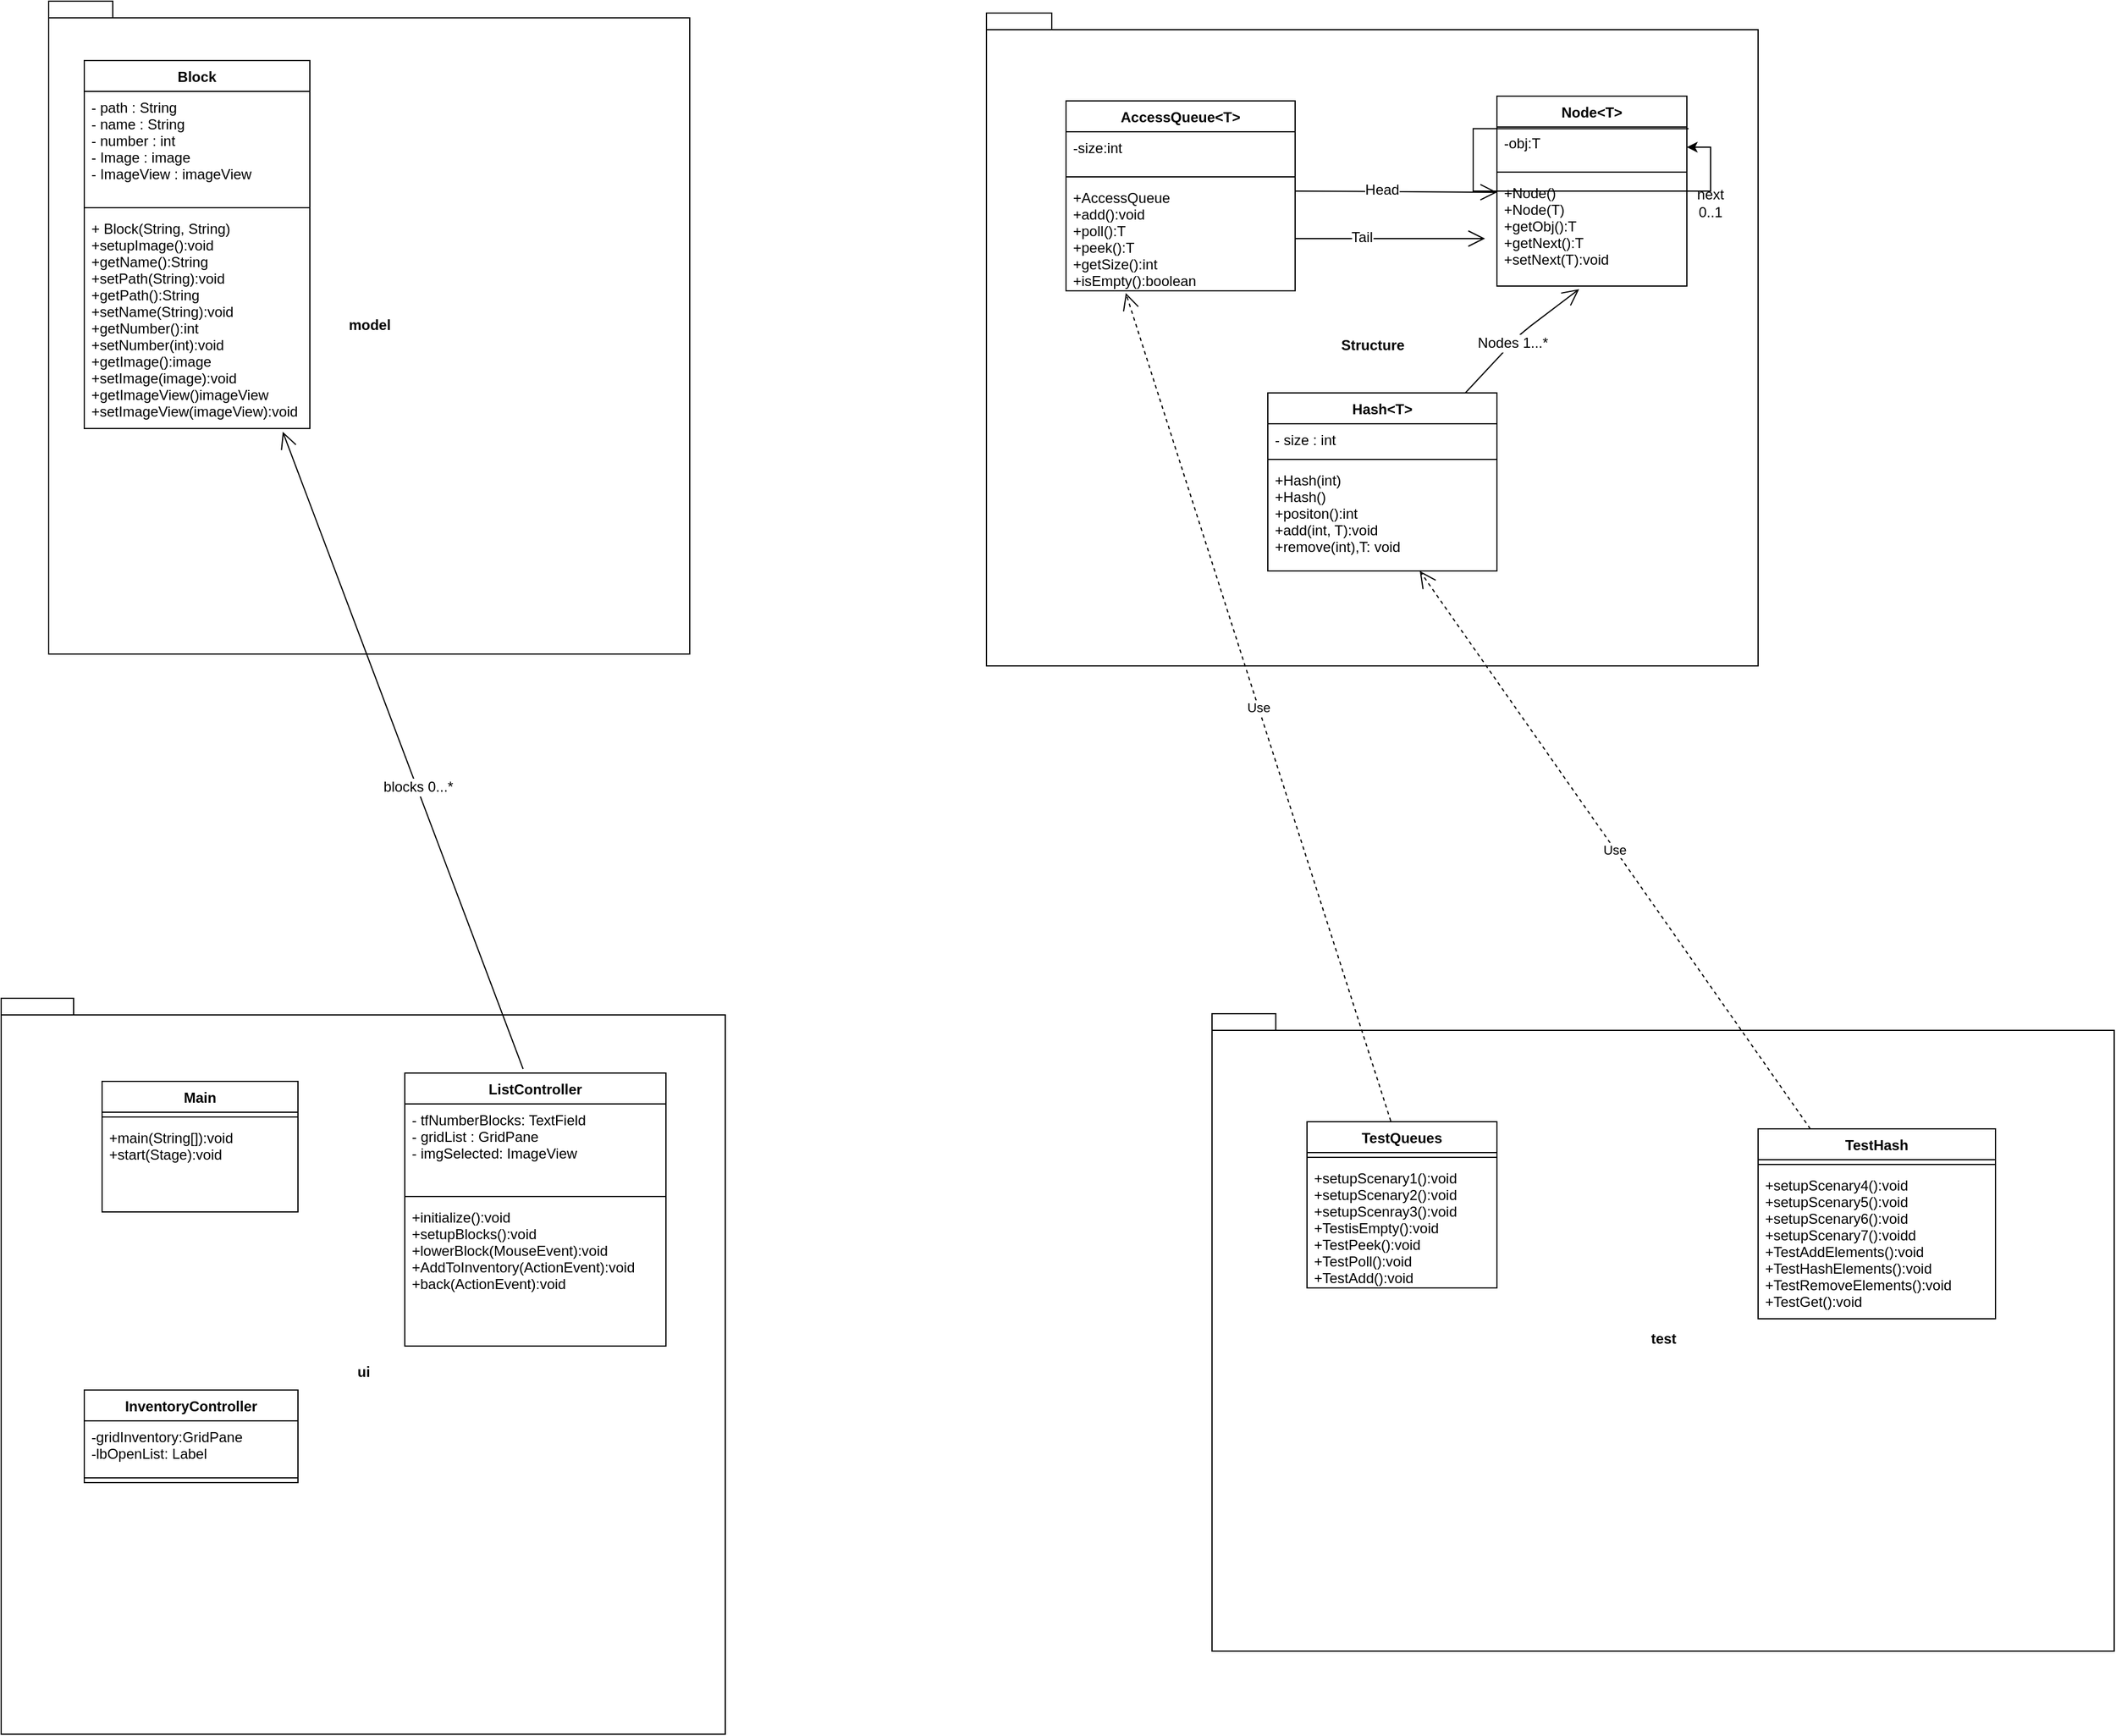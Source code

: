<mxfile pages="1" version="11.2.8" type="device"><diagram id="_ISd9IF6EbBZjdfWf5TJ" name="Page-1"><mxGraphModel dx="2048" dy="682" grid="1" gridSize="10" guides="1" tooltips="1" connect="1" arrows="1" fold="1" page="1" pageScale="1" pageWidth="827" pageHeight="1169" math="0" shadow="0"><root><mxCell id="0"/><mxCell id="1" parent="0"/><mxCell id="U6reCiJ3Q-BctiUZ2z8b-1" value="model&lt;br&gt;&lt;br&gt;" style="shape=folder;fontStyle=1;spacingTop=10;tabWidth=40;tabHeight=14;tabPosition=left;html=1;" parent="1" vertex="1"><mxGeometry x="-110" y="70" width="540" height="550" as="geometry"/></mxCell><mxCell id="U6reCiJ3Q-BctiUZ2z8b-2" value="Block&#10;" style="swimlane;fontStyle=1;align=center;verticalAlign=top;childLayout=stackLayout;horizontal=1;startSize=26;horizontalStack=0;resizeParent=1;resizeParentMax=0;resizeLast=0;collapsible=1;marginBottom=0;" parent="1" vertex="1"><mxGeometry x="-80" y="120" width="190" height="310" as="geometry"/></mxCell><mxCell id="U6reCiJ3Q-BctiUZ2z8b-3" value="- path : String&#10;- name : String&#10;- number : int&#10;- Image : image&#10;- ImageView : imageView&#10;" style="text;strokeColor=none;fillColor=none;align=left;verticalAlign=top;spacingLeft=4;spacingRight=4;overflow=hidden;rotatable=0;points=[[0,0.5],[1,0.5]];portConstraint=eastwest;" parent="U6reCiJ3Q-BctiUZ2z8b-2" vertex="1"><mxGeometry y="26" width="190" height="94" as="geometry"/></mxCell><mxCell id="U6reCiJ3Q-BctiUZ2z8b-4" value="" style="line;strokeWidth=1;fillColor=none;align=left;verticalAlign=middle;spacingTop=-1;spacingLeft=3;spacingRight=3;rotatable=0;labelPosition=right;points=[];portConstraint=eastwest;" parent="U6reCiJ3Q-BctiUZ2z8b-2" vertex="1"><mxGeometry y="120" width="190" height="8" as="geometry"/></mxCell><mxCell id="U6reCiJ3Q-BctiUZ2z8b-5" value="+ Block(String, String)&#10;+setupImage():void&#10;+getName():String&#10;+setPath(String):void&#10;+getPath():String&#10;+setName(String):void&#10;+getNumber():int&#10;+setNumber(int):void&#10;+getImage():image&#10;+setImage(image):void&#10;+getImageView()imageView&#10;+setImageView(imageView):void" style="text;strokeColor=none;fillColor=none;align=left;verticalAlign=top;spacingLeft=4;spacingRight=4;overflow=hidden;rotatable=0;points=[[0,0.5],[1,0.5]];portConstraint=eastwest;" parent="U6reCiJ3Q-BctiUZ2z8b-2" vertex="1"><mxGeometry y="128" width="190" height="182" as="geometry"/></mxCell><mxCell id="U6reCiJ3Q-BctiUZ2z8b-6" value="ui" style="shape=folder;fontStyle=1;spacingTop=10;tabWidth=40;tabHeight=14;tabPosition=left;html=1;" parent="1" vertex="1"><mxGeometry x="-150" y="910" width="610" height="620" as="geometry"/></mxCell><mxCell id="U6reCiJ3Q-BctiUZ2z8b-7" value="Main" style="swimlane;fontStyle=1;align=center;verticalAlign=top;childLayout=stackLayout;horizontal=1;startSize=26;horizontalStack=0;resizeParent=1;resizeParentMax=0;resizeLast=0;collapsible=1;marginBottom=0;" parent="1" vertex="1"><mxGeometry x="-65" y="980" width="165" height="110" as="geometry"/></mxCell><mxCell id="U6reCiJ3Q-BctiUZ2z8b-9" value="" style="line;strokeWidth=1;fillColor=none;align=left;verticalAlign=middle;spacingTop=-1;spacingLeft=3;spacingRight=3;rotatable=0;labelPosition=right;points=[];portConstraint=eastwest;" parent="U6reCiJ3Q-BctiUZ2z8b-7" vertex="1"><mxGeometry y="26" width="165" height="8" as="geometry"/></mxCell><mxCell id="U6reCiJ3Q-BctiUZ2z8b-10" value="+main(String[]):void&#10;+start(Stage):void&#10;" style="text;strokeColor=none;fillColor=none;align=left;verticalAlign=top;spacingLeft=4;spacingRight=4;overflow=hidden;rotatable=0;points=[[0,0.5],[1,0.5]];portConstraint=eastwest;fontStyle=0" parent="U6reCiJ3Q-BctiUZ2z8b-7" vertex="1"><mxGeometry y="34" width="165" height="76" as="geometry"/></mxCell><mxCell id="U6reCiJ3Q-BctiUZ2z8b-11" value="ListController" style="swimlane;fontStyle=1;align=center;verticalAlign=top;childLayout=stackLayout;horizontal=1;startSize=26;horizontalStack=0;resizeParent=1;resizeParentMax=0;resizeLast=0;collapsible=1;marginBottom=0;" parent="1" vertex="1"><mxGeometry x="190" y="973" width="220" height="230" as="geometry"/></mxCell><mxCell id="U6reCiJ3Q-BctiUZ2z8b-12" value="- tfNumberBlocks: TextField&#10;- gridList : GridPane&#10;- imgSelected: ImageView" style="text;strokeColor=none;fillColor=none;align=left;verticalAlign=top;spacingLeft=4;spacingRight=4;overflow=hidden;rotatable=0;points=[[0,0.5],[1,0.5]];portConstraint=eastwest;" parent="U6reCiJ3Q-BctiUZ2z8b-11" vertex="1"><mxGeometry y="26" width="220" height="74" as="geometry"/></mxCell><mxCell id="U6reCiJ3Q-BctiUZ2z8b-13" value="" style="line;strokeWidth=1;fillColor=none;align=left;verticalAlign=middle;spacingTop=-1;spacingLeft=3;spacingRight=3;rotatable=0;labelPosition=right;points=[];portConstraint=eastwest;" parent="U6reCiJ3Q-BctiUZ2z8b-11" vertex="1"><mxGeometry y="100" width="220" height="8" as="geometry"/></mxCell><mxCell id="U6reCiJ3Q-BctiUZ2z8b-14" value="+initialize():void&#10;+setupBlocks():void&#10;+lowerBlock(MouseEvent):void&#10;+AddToInventory(ActionEvent):void&#10;+back(ActionEvent):void" style="text;strokeColor=none;fillColor=none;align=left;verticalAlign=top;spacingLeft=4;spacingRight=4;overflow=hidden;rotatable=0;points=[[0,0.5],[1,0.5]];portConstraint=eastwest;" parent="U6reCiJ3Q-BctiUZ2z8b-11" vertex="1"><mxGeometry y="108" width="220" height="122" as="geometry"/></mxCell><mxCell id="U6reCiJ3Q-BctiUZ2z8b-18" value="" style="endArrow=open;endFill=1;endSize=12;html=1;exitX=0.453;exitY=-0.015;exitDx=0;exitDy=0;exitPerimeter=0;entryX=0.88;entryY=1.015;entryDx=0;entryDy=0;entryPerimeter=0;" parent="1" source="U6reCiJ3Q-BctiUZ2z8b-11" target="U6reCiJ3Q-BctiUZ2z8b-5" edge="1"><mxGeometry width="160" relative="1" as="geometry"><mxPoint x="300" y="800" as="sourcePoint"/><mxPoint x="310" y="420" as="targetPoint"/></mxGeometry></mxCell><mxCell id="U6reCiJ3Q-BctiUZ2z8b-19" value="blocks 0...*" style="text;html=1;resizable=0;points=[];align=center;verticalAlign=middle;labelBackgroundColor=#ffffff;" parent="U6reCiJ3Q-BctiUZ2z8b-18" vertex="1" connectable="0"><mxGeometry x="-0.116" y="-1" relative="1" as="geometry"><mxPoint as="offset"/></mxGeometry></mxCell><mxCell id="U6reCiJ3Q-BctiUZ2z8b-20" value="InventoryController" style="swimlane;fontStyle=1;align=center;verticalAlign=top;childLayout=stackLayout;horizontal=1;startSize=26;horizontalStack=0;resizeParent=1;resizeParentMax=0;resizeLast=0;collapsible=1;marginBottom=0;" parent="1" vertex="1"><mxGeometry x="-80" y="1240" width="180" height="78" as="geometry"/></mxCell><mxCell id="U6reCiJ3Q-BctiUZ2z8b-21" value="-gridInventory:GridPane&#10;-lbOpenList: Label" style="text;strokeColor=none;fillColor=none;align=left;verticalAlign=top;spacingLeft=4;spacingRight=4;overflow=hidden;rotatable=0;points=[[0,0.5],[1,0.5]];portConstraint=eastwest;" parent="U6reCiJ3Q-BctiUZ2z8b-20" vertex="1"><mxGeometry y="26" width="180" height="44" as="geometry"/></mxCell><mxCell id="U6reCiJ3Q-BctiUZ2z8b-22" value="" style="line;strokeWidth=1;fillColor=none;align=left;verticalAlign=middle;spacingTop=-1;spacingLeft=3;spacingRight=3;rotatable=0;labelPosition=right;points=[];portConstraint=eastwest;" parent="U6reCiJ3Q-BctiUZ2z8b-20" vertex="1"><mxGeometry y="70" width="180" height="8" as="geometry"/></mxCell><mxCell id="U6reCiJ3Q-BctiUZ2z8b-24" value="Structure" style="shape=folder;fontStyle=1;spacingTop=10;tabWidth=40;tabHeight=14;tabPosition=left;html=1;" parent="1" vertex="1"><mxGeometry x="680" y="80" width="650" height="550" as="geometry"/></mxCell><mxCell id="U6reCiJ3Q-BctiUZ2z8b-25" value="AccessQueue&lt;T&gt;" style="swimlane;fontStyle=1;align=center;verticalAlign=top;childLayout=stackLayout;horizontal=1;startSize=26;horizontalStack=0;resizeParent=1;resizeParentMax=0;resizeLast=0;collapsible=1;marginBottom=0;" parent="1" vertex="1"><mxGeometry x="747" y="154" width="193" height="160" as="geometry"/></mxCell><mxCell id="U6reCiJ3Q-BctiUZ2z8b-26" value="-size:int" style="text;strokeColor=none;fillColor=none;align=left;verticalAlign=top;spacingLeft=4;spacingRight=4;overflow=hidden;rotatable=0;points=[[0,0.5],[1,0.5]];portConstraint=eastwest;" parent="U6reCiJ3Q-BctiUZ2z8b-25" vertex="1"><mxGeometry y="26" width="193" height="34" as="geometry"/></mxCell><mxCell id="U6reCiJ3Q-BctiUZ2z8b-27" value="" style="line;strokeWidth=1;fillColor=none;align=left;verticalAlign=middle;spacingTop=-1;spacingLeft=3;spacingRight=3;rotatable=0;labelPosition=right;points=[];portConstraint=eastwest;" parent="U6reCiJ3Q-BctiUZ2z8b-25" vertex="1"><mxGeometry y="60" width="193" height="8" as="geometry"/></mxCell><mxCell id="U6reCiJ3Q-BctiUZ2z8b-28" value="+AccessQueue&#10;+add():void&#10;+poll():T&#10;+peek():T&#10;+getSize():int&#10;+isEmpty():boolean&#10;&#10;" style="text;strokeColor=none;fillColor=none;align=left;verticalAlign=top;spacingLeft=4;spacingRight=4;overflow=hidden;rotatable=0;points=[[0,0.5],[1,0.5]];portConstraint=eastwest;" parent="U6reCiJ3Q-BctiUZ2z8b-25" vertex="1"><mxGeometry y="68" width="193" height="92" as="geometry"/></mxCell><mxCell id="U6reCiJ3Q-BctiUZ2z8b-29" value="Node&lt;T&gt;" style="swimlane;fontStyle=1;align=center;verticalAlign=top;childLayout=stackLayout;horizontal=1;startSize=26;horizontalStack=0;resizeParent=1;resizeParentMax=0;resizeLast=0;collapsible=1;marginBottom=0;" parent="1" vertex="1"><mxGeometry x="1110" y="150" width="160" height="160" as="geometry"/></mxCell><mxCell id="U6reCiJ3Q-BctiUZ2z8b-30" value="-obj:T" style="text;strokeColor=none;fillColor=none;align=left;verticalAlign=top;spacingLeft=4;spacingRight=4;overflow=hidden;rotatable=0;points=[[0,0.5],[1,0.5]];portConstraint=eastwest;" parent="U6reCiJ3Q-BctiUZ2z8b-29" vertex="1"><mxGeometry y="26" width="160" height="34" as="geometry"/></mxCell><mxCell id="U6reCiJ3Q-BctiUZ2z8b-31" value="" style="line;strokeWidth=1;fillColor=none;align=left;verticalAlign=middle;spacingTop=-1;spacingLeft=3;spacingRight=3;rotatable=0;labelPosition=right;points=[];portConstraint=eastwest;" parent="U6reCiJ3Q-BctiUZ2z8b-29" vertex="1"><mxGeometry y="60" width="160" height="8" as="geometry"/></mxCell><mxCell id="U6reCiJ3Q-BctiUZ2z8b-32" value="+Node()&#10;+Node(T)&#10;+getObj():T&#10;+getNext():T&#10;+setNext(T):void" style="text;strokeColor=none;fillColor=none;align=left;verticalAlign=top;spacingLeft=4;spacingRight=4;overflow=hidden;rotatable=0;points=[[0,0.5],[1,0.5]];portConstraint=eastwest;" parent="U6reCiJ3Q-BctiUZ2z8b-29" vertex="1"><mxGeometry y="68" width="160" height="92" as="geometry"/></mxCell><mxCell id="U6reCiJ3Q-BctiUZ2z8b-33" style="edgeStyle=orthogonalEdgeStyle;rounded=0;orthogonalLoop=1;jettySize=auto;html=1;exitX=1.009;exitY=0.041;exitDx=0;exitDy=0;exitPerimeter=0;" parent="U6reCiJ3Q-BctiUZ2z8b-29" source="U6reCiJ3Q-BctiUZ2z8b-30" target="U6reCiJ3Q-BctiUZ2z8b-30" edge="1"><mxGeometry relative="1" as="geometry"/></mxCell><mxCell id="U6reCiJ3Q-BctiUZ2z8b-34" value="next&lt;br&gt;0..1" style="text;html=1;strokeColor=none;fillColor=none;align=center;verticalAlign=middle;whiteSpace=wrap;rounded=0;" parent="1" vertex="1"><mxGeometry x="1260" y="220" width="60" height="40" as="geometry"/></mxCell><mxCell id="U6reCiJ3Q-BctiUZ2z8b-35" value="Hash&lt;T&gt;" style="swimlane;fontStyle=1;align=center;verticalAlign=top;childLayout=stackLayout;horizontal=1;startSize=26;horizontalStack=0;resizeParent=1;resizeParentMax=0;resizeLast=0;collapsible=1;marginBottom=0;" parent="1" vertex="1"><mxGeometry x="917" y="400" width="193" height="150" as="geometry"/></mxCell><mxCell id="U6reCiJ3Q-BctiUZ2z8b-36" value="- size : int" style="text;strokeColor=none;fillColor=none;align=left;verticalAlign=top;spacingLeft=4;spacingRight=4;overflow=hidden;rotatable=0;points=[[0,0.5],[1,0.5]];portConstraint=eastwest;" parent="U6reCiJ3Q-BctiUZ2z8b-35" vertex="1"><mxGeometry y="26" width="193" height="26" as="geometry"/></mxCell><mxCell id="U6reCiJ3Q-BctiUZ2z8b-37" value="" style="line;strokeWidth=1;fillColor=none;align=left;verticalAlign=middle;spacingTop=-1;spacingLeft=3;spacingRight=3;rotatable=0;labelPosition=right;points=[];portConstraint=eastwest;" parent="U6reCiJ3Q-BctiUZ2z8b-35" vertex="1"><mxGeometry y="52" width="193" height="8" as="geometry"/></mxCell><mxCell id="U6reCiJ3Q-BctiUZ2z8b-38" value="+Hash(int)&#10;+Hash()&#10;+positon():int&#10;+add(int, T):void&#10;+remove(int),T: void" style="text;strokeColor=none;fillColor=none;align=left;verticalAlign=top;spacingLeft=4;spacingRight=4;overflow=hidden;rotatable=0;points=[[0,0.5],[1,0.5]];portConstraint=eastwest;" parent="U6reCiJ3Q-BctiUZ2z8b-35" vertex="1"><mxGeometry y="60" width="193" height="90" as="geometry"/></mxCell><mxCell id="U6reCiJ3Q-BctiUZ2z8b-39" value="" style="endArrow=open;endFill=1;endSize=12;html=1;entryX=0.001;entryY=0.141;entryDx=0;entryDy=0;entryPerimeter=0;" parent="1" target="U6reCiJ3Q-BctiUZ2z8b-32" edge="1"><mxGeometry width="160" relative="1" as="geometry"><mxPoint x="940" y="230" as="sourcePoint"/><mxPoint x="1100" y="230" as="targetPoint"/></mxGeometry></mxCell><mxCell id="U6reCiJ3Q-BctiUZ2z8b-40" value="Head" style="text;html=1;resizable=0;points=[];align=center;verticalAlign=middle;labelBackgroundColor=#ffffff;" parent="U6reCiJ3Q-BctiUZ2z8b-39" vertex="1" connectable="0"><mxGeometry x="-0.147" y="2" relative="1" as="geometry"><mxPoint as="offset"/></mxGeometry></mxCell><mxCell id="U6reCiJ3Q-BctiUZ2z8b-41" value="" style="endArrow=open;endFill=1;endSize=12;html=1;" parent="1" edge="1"><mxGeometry width="160" relative="1" as="geometry"><mxPoint x="940" y="270" as="sourcePoint"/><mxPoint x="1100" y="270" as="targetPoint"/></mxGeometry></mxCell><mxCell id="U6reCiJ3Q-BctiUZ2z8b-42" value="Tail" style="text;html=1;resizable=0;points=[];align=center;verticalAlign=middle;labelBackgroundColor=#ffffff;" parent="U6reCiJ3Q-BctiUZ2z8b-41" vertex="1" connectable="0"><mxGeometry x="-0.305" y="1" relative="1" as="geometry"><mxPoint as="offset"/></mxGeometry></mxCell><mxCell id="U6reCiJ3Q-BctiUZ2z8b-43" value="test" style="shape=folder;fontStyle=1;spacingTop=10;tabWidth=40;tabHeight=14;tabPosition=left;html=1;" parent="1" vertex="1"><mxGeometry x="870" y="923" width="760" height="537" as="geometry"/></mxCell><mxCell id="U6reCiJ3Q-BctiUZ2z8b-44" value="" style="endArrow=open;endFill=1;endSize=12;html=1;entryX=0.433;entryY=1.028;entryDx=0;entryDy=0;entryPerimeter=0;" parent="1" source="U6reCiJ3Q-BctiUZ2z8b-35" target="U6reCiJ3Q-BctiUZ2z8b-32" edge="1"><mxGeometry width="160" relative="1" as="geometry"><mxPoint x="1120" y="390" as="sourcePoint"/><mxPoint x="1280" y="390" as="targetPoint"/><Array as="points"><mxPoint x="1130" y="350"/></Array></mxGeometry></mxCell><mxCell id="U6reCiJ3Q-BctiUZ2z8b-45" value="Nodes 1...*" style="text;html=1;resizable=0;points=[];align=center;verticalAlign=middle;labelBackgroundColor=#ffffff;" parent="U6reCiJ3Q-BctiUZ2z8b-44" vertex="1" connectable="0"><mxGeometry x="0.129" y="-16" relative="1" as="geometry"><mxPoint x="-21" y="-2" as="offset"/></mxGeometry></mxCell><mxCell id="nSt71p1qU_ThuhRV_OyK-12" value="TestQueues" style="swimlane;fontStyle=1;align=center;verticalAlign=top;childLayout=stackLayout;horizontal=1;startSize=26;horizontalStack=0;resizeParent=1;resizeParentMax=0;resizeLast=0;collapsible=1;marginBottom=0;" vertex="1" parent="1"><mxGeometry x="950" y="1014" width="160" height="140" as="geometry"/></mxCell><mxCell id="nSt71p1qU_ThuhRV_OyK-14" value="" style="line;strokeWidth=1;fillColor=none;align=left;verticalAlign=middle;spacingTop=-1;spacingLeft=3;spacingRight=3;rotatable=0;labelPosition=right;points=[];portConstraint=eastwest;" vertex="1" parent="nSt71p1qU_ThuhRV_OyK-12"><mxGeometry y="26" width="160" height="8" as="geometry"/></mxCell><mxCell id="nSt71p1qU_ThuhRV_OyK-15" value="+setupScenary1():void&#10;+setupScenary2():void&#10;+setupScenray3():void&#10;+TestisEmpty():void&#10;+TestPeek():void&#10;+TestPoll():void&#10;+TestAdd():void&#10;" style="text;strokeColor=none;fillColor=none;align=left;verticalAlign=top;spacingLeft=4;spacingRight=4;overflow=hidden;rotatable=0;points=[[0,0.5],[1,0.5]];portConstraint=eastwest;" vertex="1" parent="nSt71p1qU_ThuhRV_OyK-12"><mxGeometry y="34" width="160" height="106" as="geometry"/></mxCell><mxCell id="nSt71p1qU_ThuhRV_OyK-16" value="Use" style="endArrow=open;endSize=12;dashed=1;html=1;exitX=0.441;exitY=-0.004;exitDx=0;exitDy=0;exitPerimeter=0;entryX=0.261;entryY=1.02;entryDx=0;entryDy=0;entryPerimeter=0;" edge="1" parent="1" source="nSt71p1qU_ThuhRV_OyK-12" target="U6reCiJ3Q-BctiUZ2z8b-28"><mxGeometry width="160" relative="1" as="geometry"><mxPoint x="1010" y="910" as="sourcePoint"/><mxPoint x="720" y="480" as="targetPoint"/></mxGeometry></mxCell><mxCell id="nSt71p1qU_ThuhRV_OyK-17" value="TestHash" style="swimlane;fontStyle=1;align=center;verticalAlign=top;childLayout=stackLayout;horizontal=1;startSize=26;horizontalStack=0;resizeParent=1;resizeParentMax=0;resizeLast=0;collapsible=1;marginBottom=0;" vertex="1" parent="1"><mxGeometry x="1330" y="1020" width="200" height="160" as="geometry"/></mxCell><mxCell id="nSt71p1qU_ThuhRV_OyK-19" value="" style="line;strokeWidth=1;fillColor=none;align=left;verticalAlign=middle;spacingTop=-1;spacingLeft=3;spacingRight=3;rotatable=0;labelPosition=right;points=[];portConstraint=eastwest;" vertex="1" parent="nSt71p1qU_ThuhRV_OyK-17"><mxGeometry y="26" width="200" height="8" as="geometry"/></mxCell><mxCell id="nSt71p1qU_ThuhRV_OyK-20" value="+setupScenary4():void&#10;+setupScenary5():void&#10;+setupScenary6():void&#10;+setupScenary7():voidd&#10;+TestAddElements():void&#10;+TestHashElements():void&#10;+TestRemoveElements():void&#10;+TestGet():void&#10;" style="text;strokeColor=none;fillColor=none;align=left;verticalAlign=top;spacingLeft=4;spacingRight=4;overflow=hidden;rotatable=0;points=[[0,0.5],[1,0.5]];portConstraint=eastwest;" vertex="1" parent="nSt71p1qU_ThuhRV_OyK-17"><mxGeometry y="34" width="200" height="126" as="geometry"/></mxCell><mxCell id="nSt71p1qU_ThuhRV_OyK-21" value="Use" style="endArrow=open;endSize=12;dashed=1;html=1;" edge="1" parent="1" source="nSt71p1qU_ThuhRV_OyK-17" target="U6reCiJ3Q-BctiUZ2z8b-38"><mxGeometry width="160" relative="1" as="geometry"><mxPoint x="1420" y="850" as="sourcePoint"/><mxPoint x="1580" y="850" as="targetPoint"/></mxGeometry></mxCell></root></mxGraphModel></diagram></mxfile>